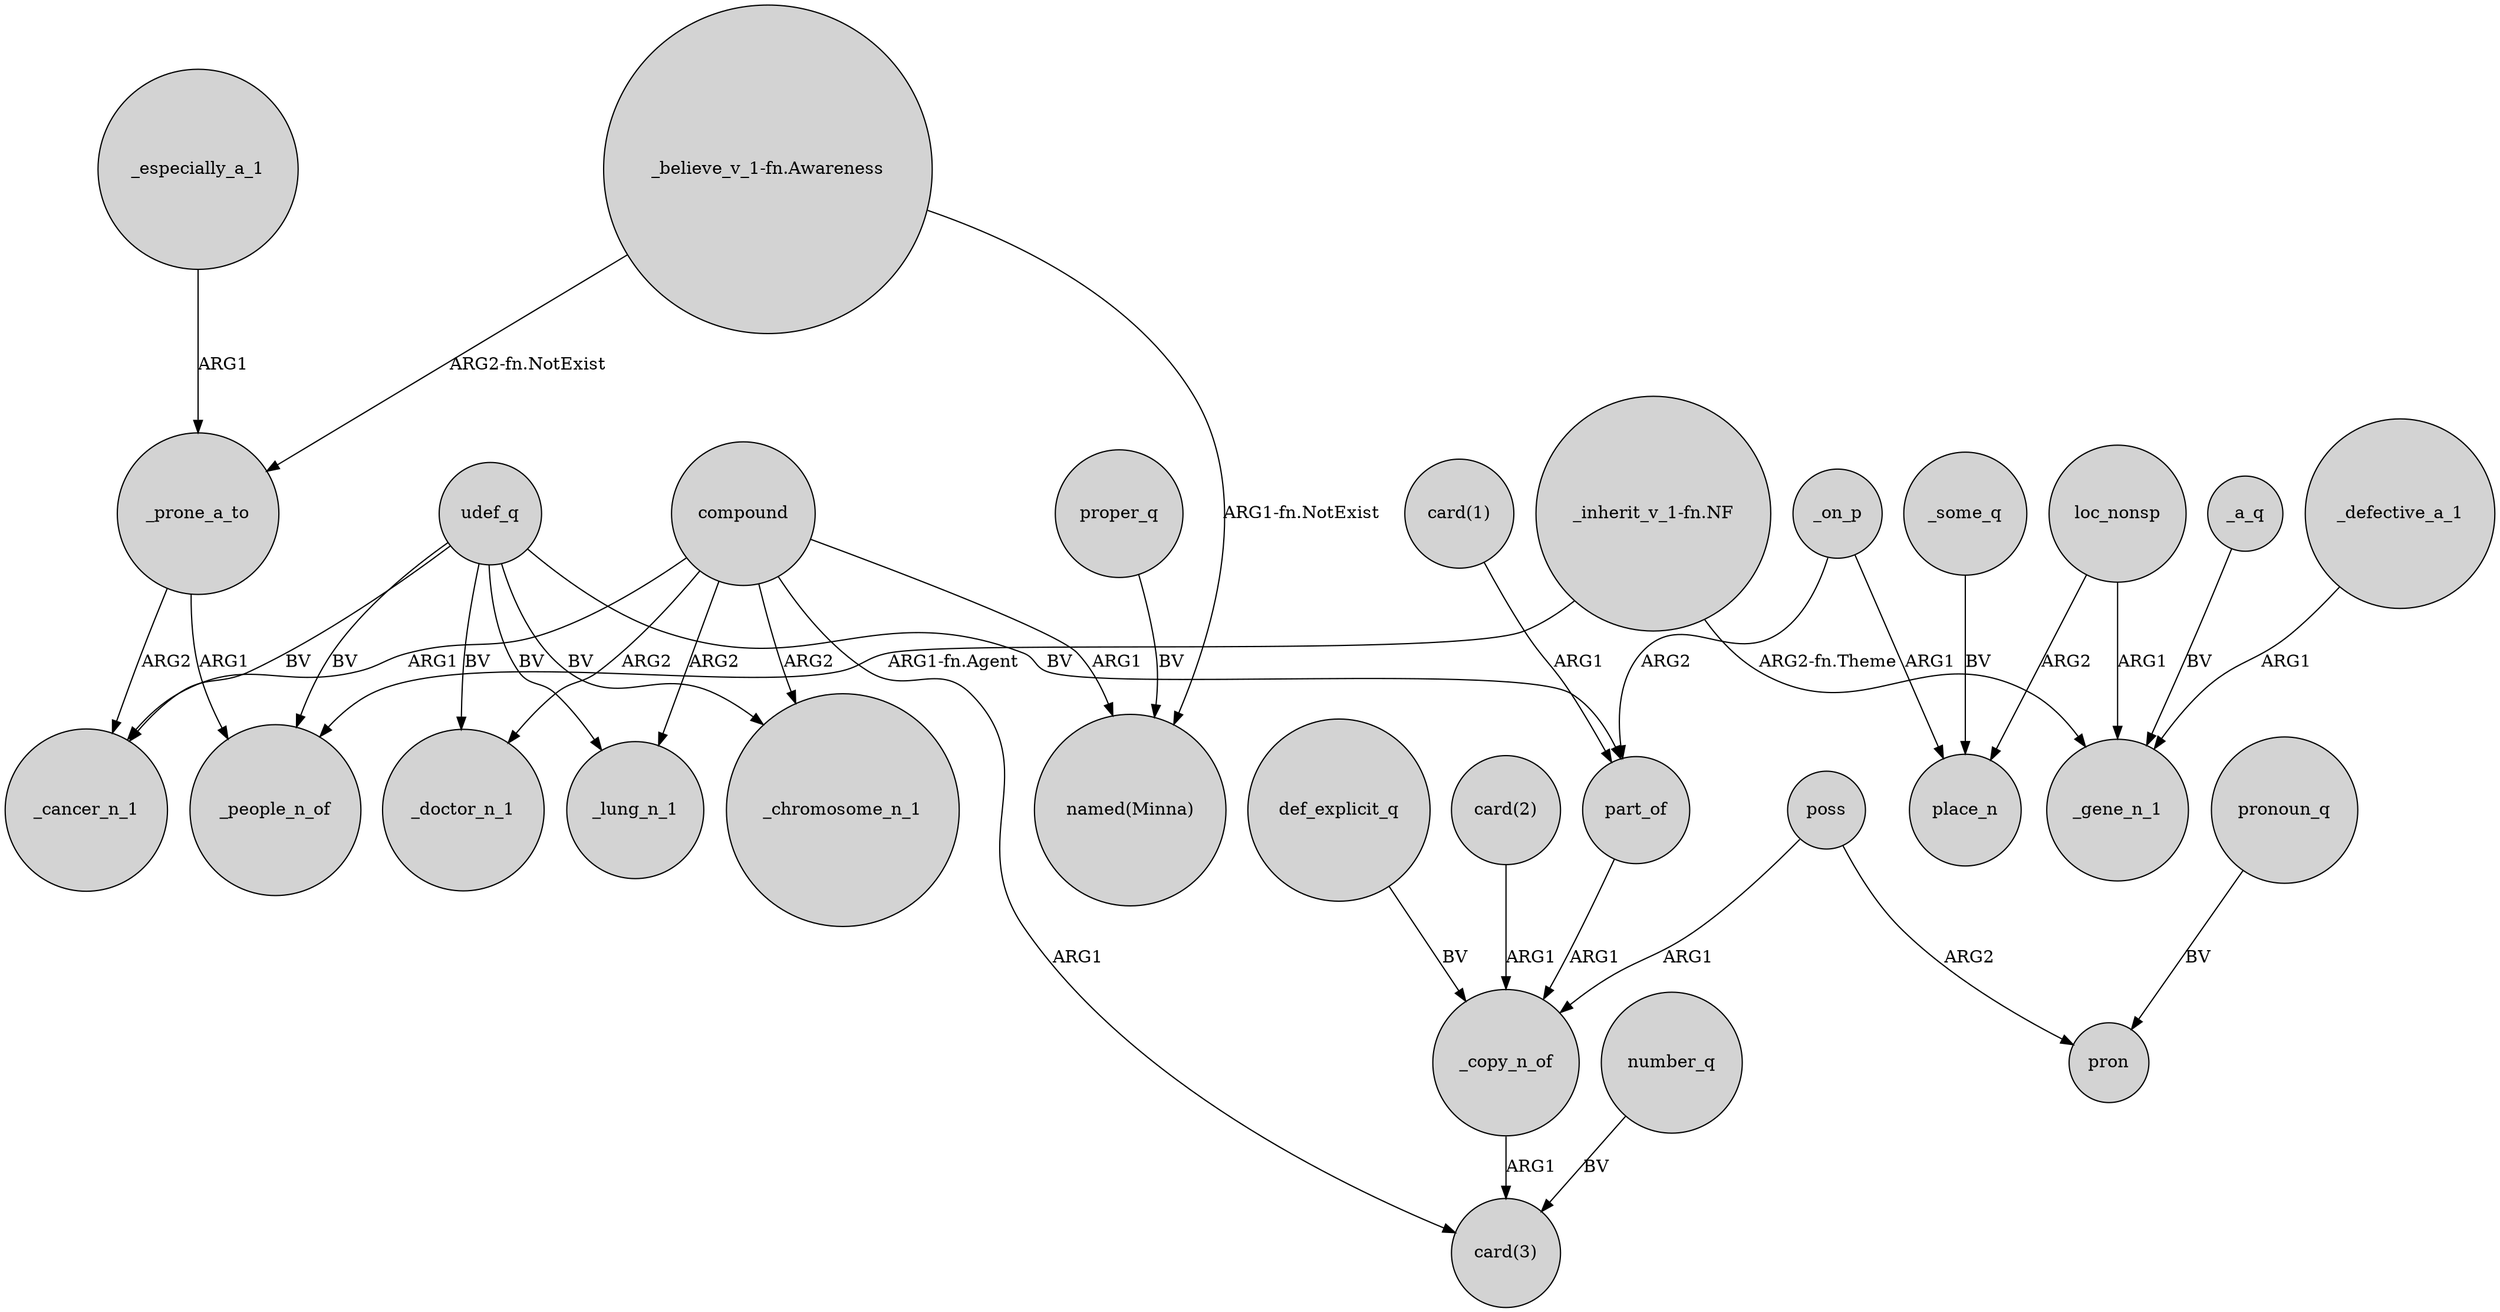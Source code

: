 digraph {
	node [shape=circle style=filled]
	_prone_a_to -> _people_n_of [label=ARG1]
	udef_q -> _lung_n_1 [label=BV]
	compound -> _doctor_n_1 [label=ARG2]
	udef_q -> _cancer_n_1 [label=BV]
	udef_q -> part_of [label=BV]
	poss -> pron [label=ARG2]
	_a_q -> _gene_n_1 [label=BV]
	"_inherit_v_1-fn.NF" -> _gene_n_1 [label="ARG2-fn.Theme"]
	_especially_a_1 -> _prone_a_to [label=ARG1]
	proper_q -> "named(Minna)" [label=BV]
	compound -> _chromosome_n_1 [label=ARG2]
	_on_p -> part_of [label=ARG2]
	"_inherit_v_1-fn.NF" -> _people_n_of [label="ARG1-fn.Agent"]
	def_explicit_q -> _copy_n_of [label=BV]
	"card(2)" -> _copy_n_of [label=ARG1]
	_some_q -> place_n [label=BV]
	udef_q -> _doctor_n_1 [label=BV]
	udef_q -> _chromosome_n_1 [label=BV]
	compound -> _cancer_n_1 [label=ARG1]
	udef_q -> _people_n_of [label=BV]
	_defective_a_1 -> _gene_n_1 [label=ARG1]
	poss -> _copy_n_of [label=ARG1]
	pronoun_q -> pron [label=BV]
	_copy_n_of -> "card(3)" [label=ARG1]
	"_believe_v_1-fn.Awareness" -> _prone_a_to [label="ARG2-fn.NotExist"]
	compound -> "card(3)" [label=ARG1]
	_on_p -> place_n [label=ARG1]
	loc_nonsp -> _gene_n_1 [label=ARG1]
	_prone_a_to -> _cancer_n_1 [label=ARG2]
	"card(1)" -> part_of [label=ARG1]
	compound -> _lung_n_1 [label=ARG2]
	loc_nonsp -> place_n [label=ARG2]
	number_q -> "card(3)" [label=BV]
	"_believe_v_1-fn.Awareness" -> "named(Minna)" [label="ARG1-fn.NotExist"]
	part_of -> _copy_n_of [label=ARG1]
	compound -> "named(Minna)" [label=ARG1]
}
